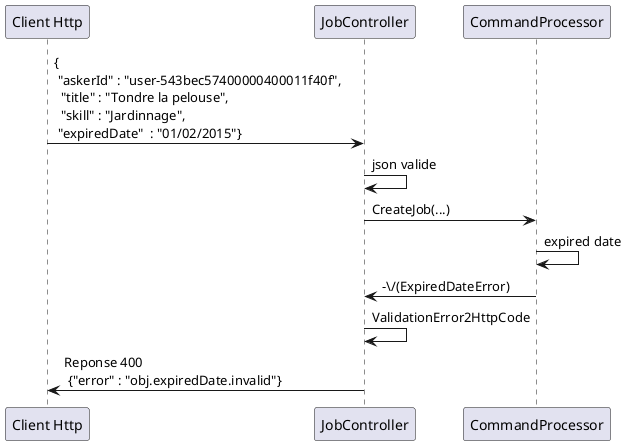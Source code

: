 @startuml

participant "Client Http"
participant JobController
participant CommandProcessor

"Client Http"-> JobController : {\n "askerId" : "user-543bec57400000400011f40f",  \n  "title" : "Tondre la pelouse", \n  "skill" : "Jardinnage",\n "expiredDate"  : "01/02/2015"}

JobController->JobController : json valide
JobController->CommandProcessor : CreateJob(...)
CommandProcessor -> CommandProcessor:  expired date
CommandProcessor -> JobController : -\/(ExpiredDateError)
JobController -> JobController : ValidationError2HttpCode
JobController -> "Client Http" : Reponse 400  \n {"error" : "obj.expiredDate.invalid"}

@enduml